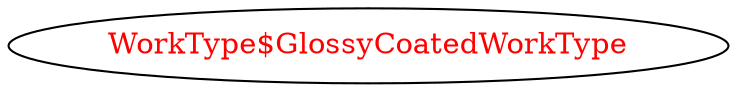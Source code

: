 digraph dependencyGraph {
 concentrate=true;
 ranksep="2.0";
 rankdir="LR"; 
 splines="ortho";
"WorkType$GlossyCoatedWorkType" [fontcolor="red"];
}